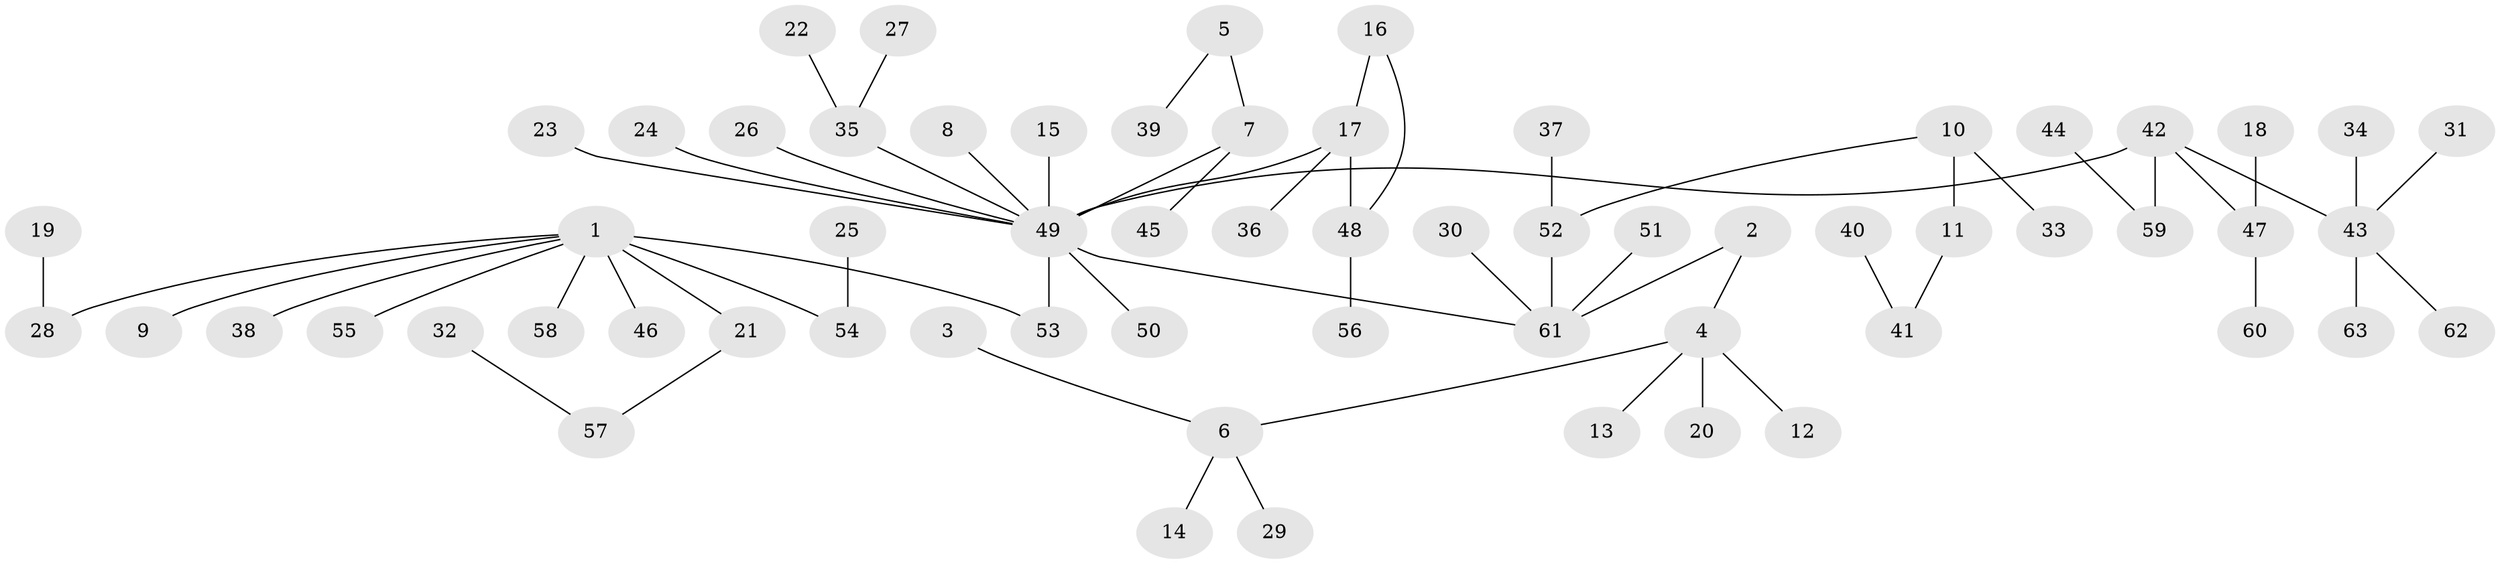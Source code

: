 // original degree distribution, {4: 0.07936507936507936, 8: 0.015873015873015872, 5: 0.03968253968253968, 2: 0.25396825396825395, 7: 0.007936507936507936, 3: 0.10317460317460317, 1: 0.5}
// Generated by graph-tools (version 1.1) at 2025/25/03/09/25 03:25:28]
// undirected, 63 vertices, 63 edges
graph export_dot {
graph [start="1"]
  node [color=gray90,style=filled];
  1;
  2;
  3;
  4;
  5;
  6;
  7;
  8;
  9;
  10;
  11;
  12;
  13;
  14;
  15;
  16;
  17;
  18;
  19;
  20;
  21;
  22;
  23;
  24;
  25;
  26;
  27;
  28;
  29;
  30;
  31;
  32;
  33;
  34;
  35;
  36;
  37;
  38;
  39;
  40;
  41;
  42;
  43;
  44;
  45;
  46;
  47;
  48;
  49;
  50;
  51;
  52;
  53;
  54;
  55;
  56;
  57;
  58;
  59;
  60;
  61;
  62;
  63;
  1 -- 9 [weight=1.0];
  1 -- 21 [weight=1.0];
  1 -- 28 [weight=1.0];
  1 -- 38 [weight=1.0];
  1 -- 46 [weight=2.0];
  1 -- 53 [weight=1.0];
  1 -- 54 [weight=1.0];
  1 -- 55 [weight=1.0];
  1 -- 58 [weight=1.0];
  2 -- 4 [weight=1.0];
  2 -- 61 [weight=1.0];
  3 -- 6 [weight=1.0];
  4 -- 6 [weight=1.0];
  4 -- 12 [weight=1.0];
  4 -- 13 [weight=1.0];
  4 -- 20 [weight=1.0];
  5 -- 7 [weight=1.0];
  5 -- 39 [weight=1.0];
  6 -- 14 [weight=1.0];
  6 -- 29 [weight=1.0];
  7 -- 45 [weight=1.0];
  7 -- 49 [weight=1.0];
  8 -- 49 [weight=1.0];
  10 -- 11 [weight=1.0];
  10 -- 33 [weight=1.0];
  10 -- 52 [weight=1.0];
  11 -- 41 [weight=1.0];
  15 -- 49 [weight=1.0];
  16 -- 17 [weight=1.0];
  16 -- 48 [weight=1.0];
  17 -- 36 [weight=1.0];
  17 -- 48 [weight=1.0];
  17 -- 49 [weight=1.0];
  18 -- 47 [weight=1.0];
  19 -- 28 [weight=1.0];
  21 -- 57 [weight=1.0];
  22 -- 35 [weight=1.0];
  23 -- 49 [weight=1.0];
  24 -- 49 [weight=1.0];
  25 -- 54 [weight=1.0];
  26 -- 49 [weight=1.0];
  27 -- 35 [weight=1.0];
  30 -- 61 [weight=1.0];
  31 -- 43 [weight=1.0];
  32 -- 57 [weight=1.0];
  34 -- 43 [weight=1.0];
  35 -- 49 [weight=1.0];
  37 -- 52 [weight=1.0];
  40 -- 41 [weight=1.0];
  42 -- 43 [weight=1.0];
  42 -- 47 [weight=1.0];
  42 -- 49 [weight=1.0];
  42 -- 59 [weight=1.0];
  43 -- 62 [weight=1.0];
  43 -- 63 [weight=1.0];
  44 -- 59 [weight=1.0];
  47 -- 60 [weight=1.0];
  48 -- 56 [weight=1.0];
  49 -- 50 [weight=1.0];
  49 -- 53 [weight=1.0];
  49 -- 61 [weight=1.0];
  51 -- 61 [weight=1.0];
  52 -- 61 [weight=1.0];
}
